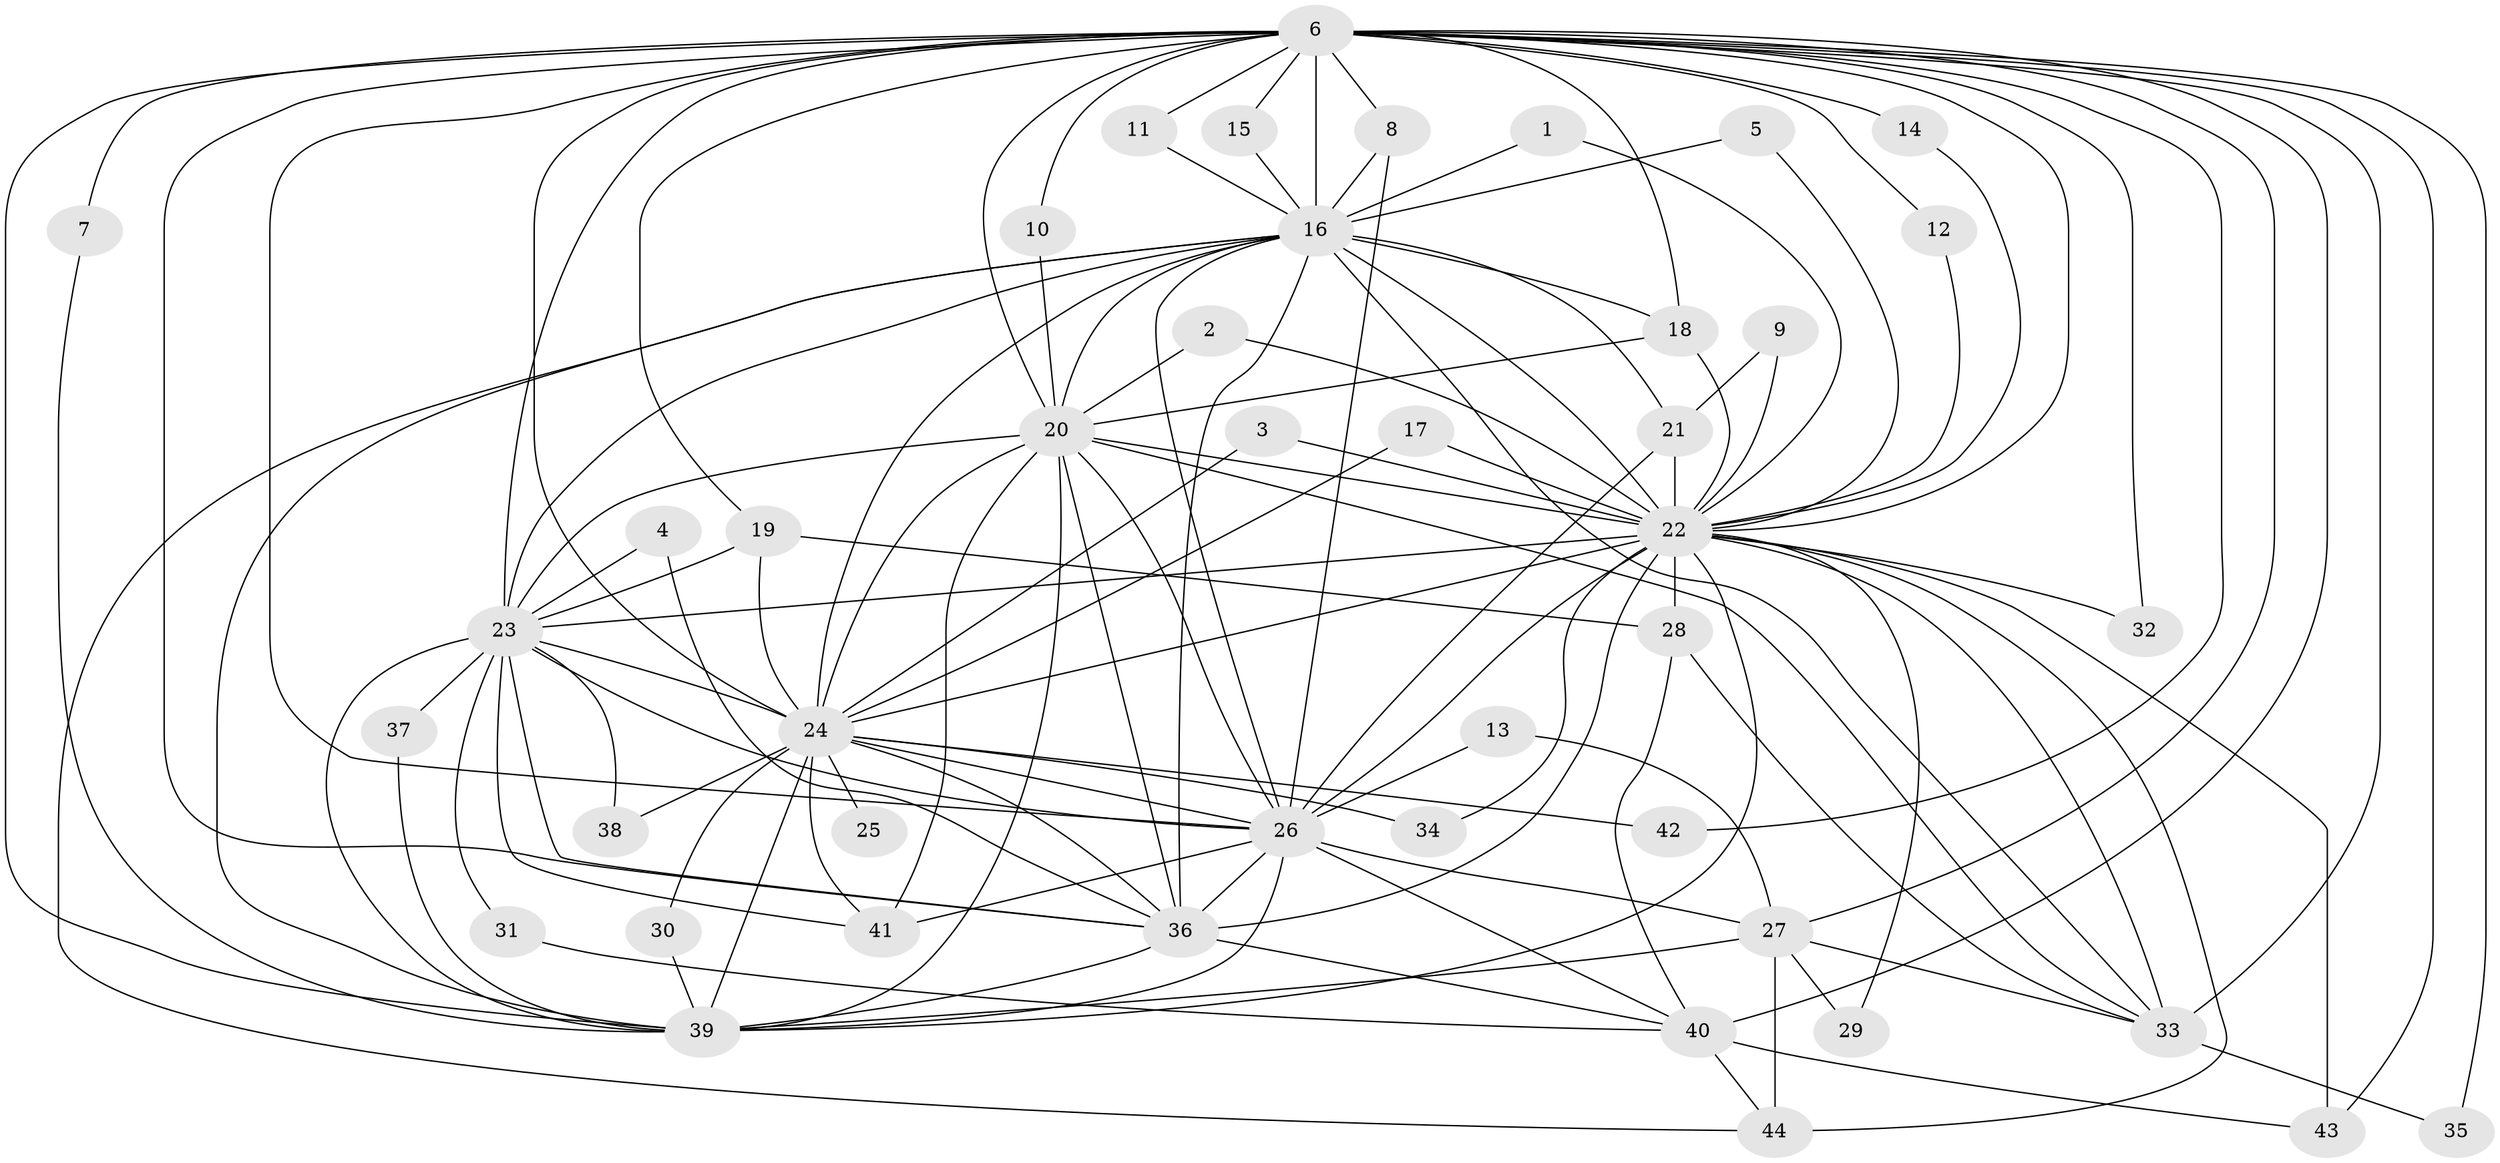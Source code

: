 // original degree distribution, {20: 0.03409090909090909, 16: 0.011363636363636364, 15: 0.011363636363636364, 21: 0.022727272727272728, 26: 0.011363636363636364, 12: 0.011363636363636364, 14: 0.011363636363636364, 4: 0.06818181818181818, 2: 0.5454545454545454, 8: 0.011363636363636364, 11: 0.011363636363636364, 5: 0.045454545454545456, 3: 0.19318181818181818, 7: 0.011363636363636364}
// Generated by graph-tools (version 1.1) at 2025/46/03/06/25 01:46:56]
// undirected, 44 vertices, 122 edges
graph export_dot {
graph [start="1"]
  node [color=gray90,style=filled];
  1;
  2;
  3;
  4;
  5;
  6;
  7;
  8;
  9;
  10;
  11;
  12;
  13;
  14;
  15;
  16;
  17;
  18;
  19;
  20;
  21;
  22;
  23;
  24;
  25;
  26;
  27;
  28;
  29;
  30;
  31;
  32;
  33;
  34;
  35;
  36;
  37;
  38;
  39;
  40;
  41;
  42;
  43;
  44;
  1 -- 16 [weight=1.0];
  1 -- 22 [weight=1.0];
  2 -- 20 [weight=1.0];
  2 -- 22 [weight=1.0];
  3 -- 22 [weight=1.0];
  3 -- 24 [weight=1.0];
  4 -- 23 [weight=1.0];
  4 -- 36 [weight=1.0];
  5 -- 16 [weight=1.0];
  5 -- 22 [weight=1.0];
  6 -- 7 [weight=1.0];
  6 -- 8 [weight=1.0];
  6 -- 10 [weight=1.0];
  6 -- 11 [weight=1.0];
  6 -- 12 [weight=1.0];
  6 -- 14 [weight=3.0];
  6 -- 15 [weight=1.0];
  6 -- 16 [weight=2.0];
  6 -- 18 [weight=1.0];
  6 -- 19 [weight=1.0];
  6 -- 20 [weight=2.0];
  6 -- 22 [weight=4.0];
  6 -- 23 [weight=1.0];
  6 -- 24 [weight=3.0];
  6 -- 26 [weight=2.0];
  6 -- 27 [weight=1.0];
  6 -- 32 [weight=1.0];
  6 -- 33 [weight=1.0];
  6 -- 35 [weight=1.0];
  6 -- 36 [weight=2.0];
  6 -- 39 [weight=2.0];
  6 -- 40 [weight=1.0];
  6 -- 42 [weight=1.0];
  6 -- 43 [weight=1.0];
  7 -- 39 [weight=1.0];
  8 -- 16 [weight=2.0];
  8 -- 26 [weight=1.0];
  9 -- 21 [weight=1.0];
  9 -- 22 [weight=1.0];
  10 -- 20 [weight=1.0];
  11 -- 16 [weight=1.0];
  12 -- 22 [weight=1.0];
  13 -- 26 [weight=1.0];
  13 -- 27 [weight=1.0];
  14 -- 22 [weight=1.0];
  15 -- 16 [weight=1.0];
  16 -- 18 [weight=1.0];
  16 -- 20 [weight=1.0];
  16 -- 21 [weight=1.0];
  16 -- 22 [weight=3.0];
  16 -- 23 [weight=1.0];
  16 -- 24 [weight=1.0];
  16 -- 26 [weight=3.0];
  16 -- 33 [weight=1.0];
  16 -- 36 [weight=1.0];
  16 -- 39 [weight=1.0];
  16 -- 44 [weight=1.0];
  17 -- 22 [weight=1.0];
  17 -- 24 [weight=1.0];
  18 -- 20 [weight=1.0];
  18 -- 22 [weight=1.0];
  19 -- 23 [weight=1.0];
  19 -- 24 [weight=2.0];
  19 -- 28 [weight=1.0];
  20 -- 22 [weight=2.0];
  20 -- 23 [weight=1.0];
  20 -- 24 [weight=1.0];
  20 -- 26 [weight=1.0];
  20 -- 33 [weight=1.0];
  20 -- 36 [weight=1.0];
  20 -- 39 [weight=1.0];
  20 -- 41 [weight=1.0];
  21 -- 22 [weight=2.0];
  21 -- 26 [weight=1.0];
  22 -- 23 [weight=1.0];
  22 -- 24 [weight=2.0];
  22 -- 26 [weight=3.0];
  22 -- 28 [weight=2.0];
  22 -- 29 [weight=1.0];
  22 -- 32 [weight=1.0];
  22 -- 33 [weight=3.0];
  22 -- 34 [weight=1.0];
  22 -- 36 [weight=3.0];
  22 -- 39 [weight=2.0];
  22 -- 43 [weight=1.0];
  22 -- 44 [weight=1.0];
  23 -- 24 [weight=1.0];
  23 -- 26 [weight=1.0];
  23 -- 31 [weight=1.0];
  23 -- 36 [weight=1.0];
  23 -- 37 [weight=1.0];
  23 -- 38 [weight=1.0];
  23 -- 39 [weight=1.0];
  23 -- 41 [weight=1.0];
  24 -- 25 [weight=1.0];
  24 -- 26 [weight=1.0];
  24 -- 30 [weight=1.0];
  24 -- 34 [weight=1.0];
  24 -- 36 [weight=1.0];
  24 -- 38 [weight=1.0];
  24 -- 39 [weight=1.0];
  24 -- 41 [weight=1.0];
  24 -- 42 [weight=1.0];
  26 -- 27 [weight=1.0];
  26 -- 36 [weight=1.0];
  26 -- 39 [weight=1.0];
  26 -- 40 [weight=1.0];
  26 -- 41 [weight=1.0];
  27 -- 29 [weight=1.0];
  27 -- 33 [weight=1.0];
  27 -- 39 [weight=1.0];
  27 -- 44 [weight=2.0];
  28 -- 33 [weight=1.0];
  28 -- 40 [weight=1.0];
  30 -- 39 [weight=1.0];
  31 -- 40 [weight=1.0];
  33 -- 35 [weight=1.0];
  36 -- 39 [weight=1.0];
  36 -- 40 [weight=1.0];
  37 -- 39 [weight=1.0];
  40 -- 43 [weight=1.0];
  40 -- 44 [weight=1.0];
}
